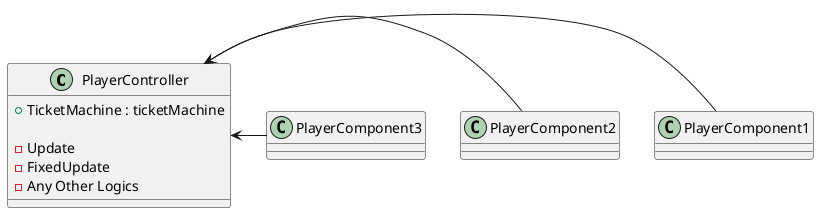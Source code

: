 @startuml

class PlayerController{
    + TicketMachine : ticketMachine

    - Update
    - FixedUpdate
    - Any Other Logics
}

class PlayerComponent1{

}

class PlayerComponent1{

}

class PlayerComponent1{

}

PlayerController <- PlayerComponent1
PlayerController <- PlayerComponent2
PlayerController <- PlayerComponent3
@enduml


@startuml
abstract class PlayerBaseState {
    # Controller: PlayerController

    + {abstract} OnEnterState() : void
    + OnEnterState(StateInfo info) : virtual void
    + {abstract} OnUpdateState() : void
    + {abstract} OnFixedUpdate() : void
    + {abstract} OnExitState() : void

}

class PlayerStates

PlayerBaseState <|- PlayerStates

@enduml